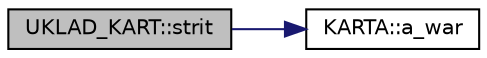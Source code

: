 digraph "UKLAD_KART::strit"
{
  edge [fontname="Helvetica",fontsize="10",labelfontname="Helvetica",labelfontsize="10"];
  node [fontname="Helvetica",fontsize="10",shape=record];
  rankdir="LR";
  Node97 [label="UKLAD_KART::strit",height=0.2,width=0.4,color="black", fillcolor="grey75", style="filled", fontcolor="black"];
  Node97 -> Node98 [color="midnightblue",fontsize="10",style="solid",fontname="Helvetica"];
  Node98 [label="KARTA::a_war",height=0.2,width=0.4,color="black", fillcolor="white", style="filled",URL="$class_k_a_r_t_a.html#af68700f7daf9438ea4173f7b044f41ac"];
}
